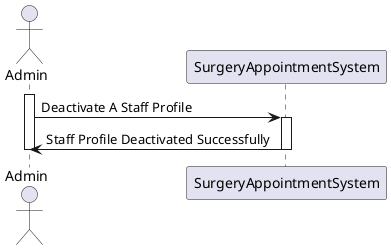 ﻿@startuml
actor Admin
participant SurgeryAppointmentSystem

activate Admin

Admin -> SurgeryAppointmentSystem : Deactivate A Staff Profile
activate SurgeryAppointmentSystem

SurgeryAppointmentSystem -> Admin : Staff Profile Deactivated Successfully
deactivate SurgeryAppointmentSystem

deactivate Admin

@enduml
